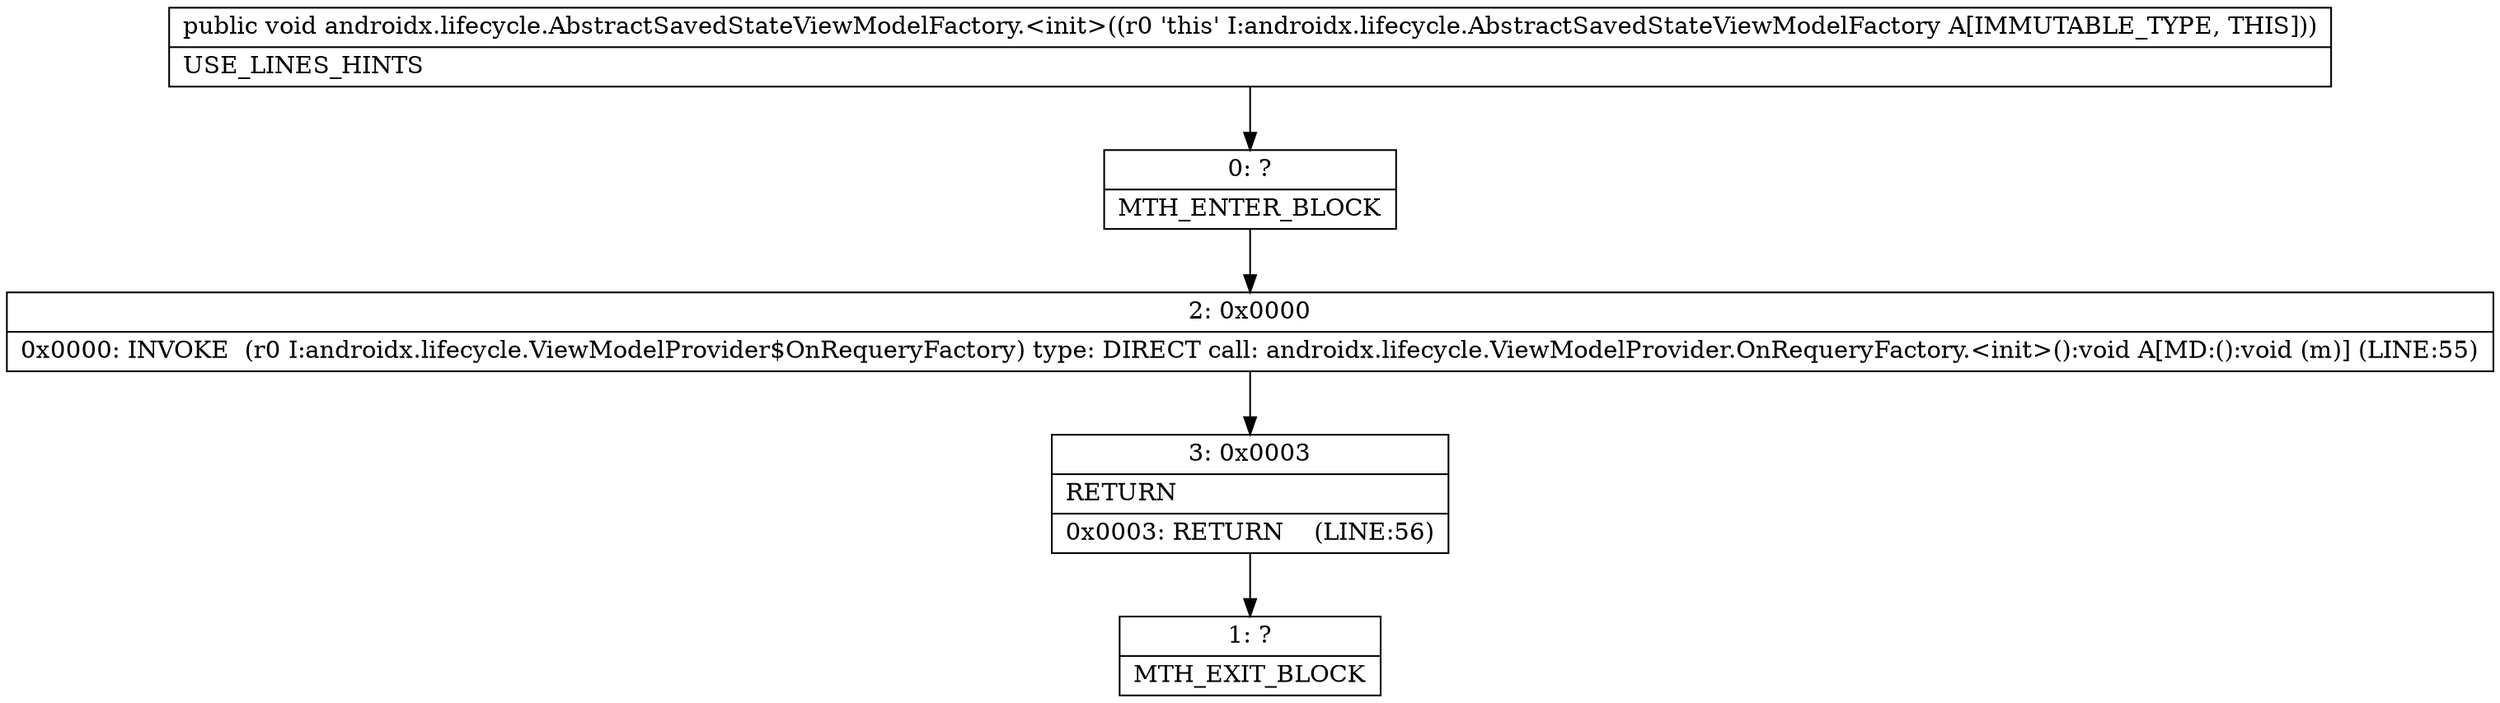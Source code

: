 digraph "CFG forandroidx.lifecycle.AbstractSavedStateViewModelFactory.\<init\>()V" {
Node_0 [shape=record,label="{0\:\ ?|MTH_ENTER_BLOCK\l}"];
Node_2 [shape=record,label="{2\:\ 0x0000|0x0000: INVOKE  (r0 I:androidx.lifecycle.ViewModelProvider$OnRequeryFactory) type: DIRECT call: androidx.lifecycle.ViewModelProvider.OnRequeryFactory.\<init\>():void A[MD:():void (m)] (LINE:55)\l}"];
Node_3 [shape=record,label="{3\:\ 0x0003|RETURN\l|0x0003: RETURN    (LINE:56)\l}"];
Node_1 [shape=record,label="{1\:\ ?|MTH_EXIT_BLOCK\l}"];
MethodNode[shape=record,label="{public void androidx.lifecycle.AbstractSavedStateViewModelFactory.\<init\>((r0 'this' I:androidx.lifecycle.AbstractSavedStateViewModelFactory A[IMMUTABLE_TYPE, THIS]))  | USE_LINES_HINTS\l}"];
MethodNode -> Node_0;Node_0 -> Node_2;
Node_2 -> Node_3;
Node_3 -> Node_1;
}

